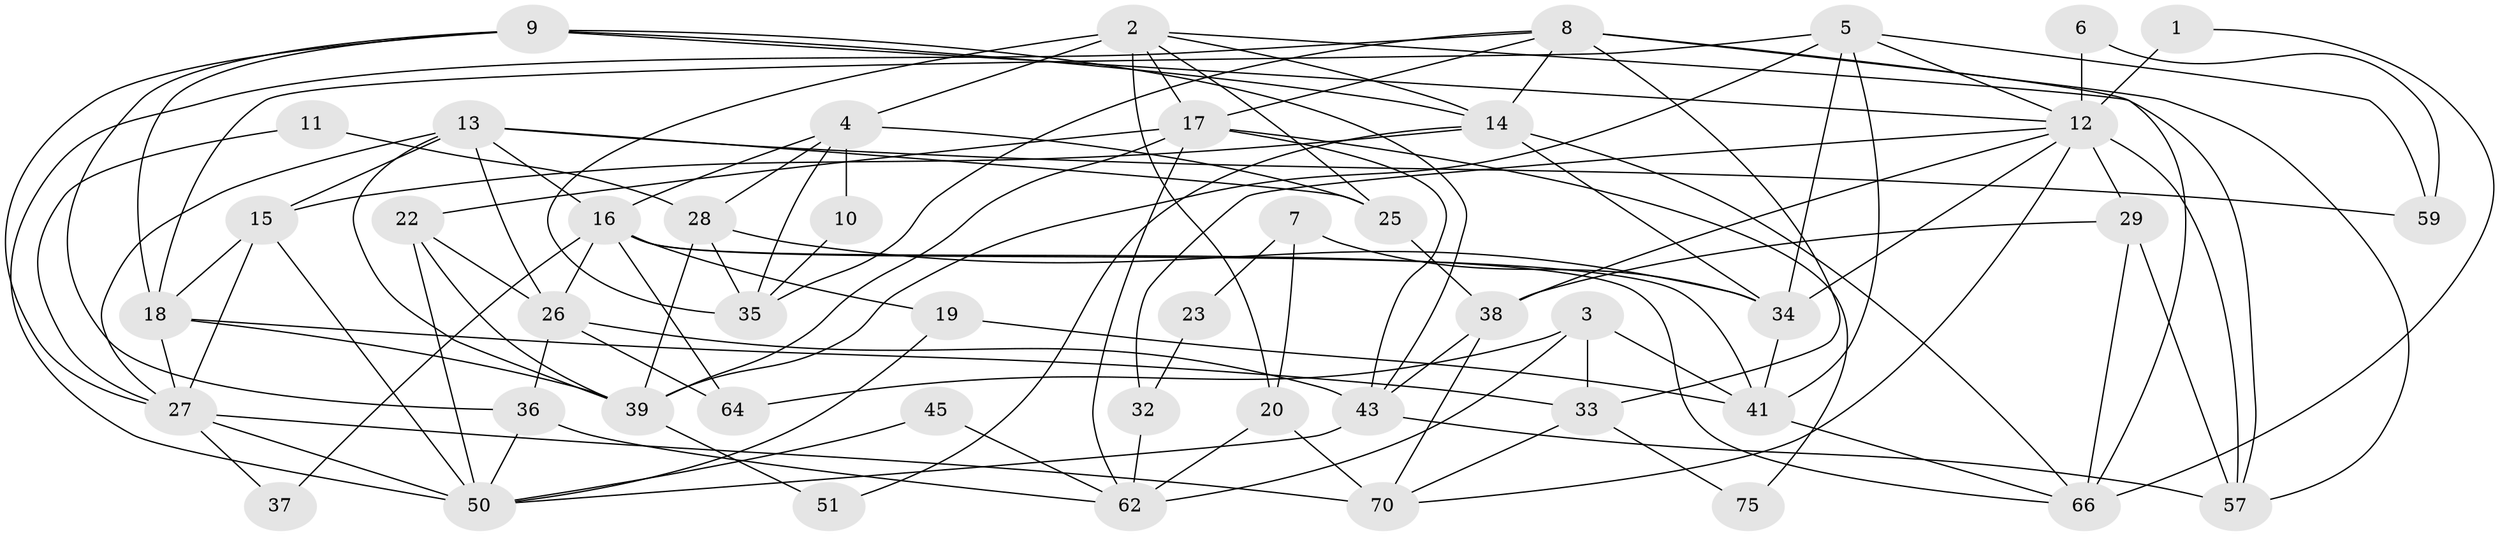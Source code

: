 // original degree distribution, {3: 0.26666666666666666, 2: 0.13333333333333333, 4: 0.25333333333333335, 5: 0.21333333333333335, 9: 0.013333333333333334, 6: 0.10666666666666667, 7: 0.013333333333333334}
// Generated by graph-tools (version 1.1) at 2025/41/03/06/25 10:41:55]
// undirected, 47 vertices, 114 edges
graph export_dot {
graph [start="1"]
  node [color=gray90,style=filled];
  1 [super="+68"];
  2 [super="+74"];
  3 [super="+71"];
  4 [super="+49"];
  5 [super="+31"];
  6;
  7;
  8 [super="+60"];
  9 [super="+52"];
  10;
  11;
  12 [super="+69"];
  13 [super="+30"];
  14 [super="+44"];
  15 [super="+61"];
  16 [super="+58"];
  17 [super="+24"];
  18 [super="+21"];
  19;
  20 [super="+63"];
  22;
  23;
  25 [super="+48"];
  26 [super="+42"];
  27 [super="+72"];
  28 [super="+53"];
  29;
  32;
  33 [super="+73"];
  34 [super="+56"];
  35 [super="+40"];
  36;
  37;
  38 [super="+47"];
  39 [super="+54"];
  41;
  43 [super="+46"];
  45;
  50 [super="+55"];
  51;
  57;
  59;
  62 [super="+65"];
  64;
  66 [super="+67"];
  70;
  75;
  1 -- 12 [weight=3];
  1 -- 66 [weight=2];
  2 -- 14;
  2 -- 57;
  2 -- 17;
  2 -- 35;
  2 -- 4 [weight=2];
  2 -- 20;
  2 -- 25;
  3 -- 41;
  3 -- 64;
  3 -- 33;
  3 -- 62;
  4 -- 16;
  4 -- 35;
  4 -- 25;
  4 -- 10;
  4 -- 28;
  5 -- 12;
  5 -- 18;
  5 -- 41;
  5 -- 59;
  5 -- 34;
  5 -- 39;
  6 -- 12;
  6 -- 59;
  7 -- 20;
  7 -- 23;
  7 -- 34;
  8 -- 33 [weight=2];
  8 -- 57;
  8 -- 14;
  8 -- 50;
  8 -- 35;
  8 -- 17;
  8 -- 66;
  9 -- 27;
  9 -- 14;
  9 -- 18;
  9 -- 36;
  9 -- 43;
  9 -- 12;
  10 -- 35;
  11 -- 27;
  11 -- 28;
  12 -- 70;
  12 -- 32;
  12 -- 34;
  12 -- 38;
  12 -- 57;
  12 -- 29;
  13 -- 25 [weight=2];
  13 -- 59;
  13 -- 27;
  13 -- 26 [weight=2];
  13 -- 39;
  13 -- 16;
  13 -- 15;
  14 -- 15;
  14 -- 51;
  14 -- 34;
  14 -- 66;
  15 -- 50;
  15 -- 27;
  15 -- 18;
  16 -- 66;
  16 -- 19;
  16 -- 26;
  16 -- 64;
  16 -- 37;
  16 -- 41;
  17 -- 75;
  17 -- 62;
  17 -- 22;
  17 -- 39;
  17 -- 43;
  18 -- 39;
  18 -- 33;
  18 -- 27;
  19 -- 41;
  19 -- 50;
  20 -- 70 [weight=2];
  20 -- 62;
  22 -- 50;
  22 -- 26;
  22 -- 39;
  23 -- 32;
  25 -- 38;
  26 -- 36;
  26 -- 64;
  26 -- 43;
  27 -- 37;
  27 -- 70;
  27 -- 50;
  28 -- 34;
  28 -- 35;
  28 -- 39;
  29 -- 57;
  29 -- 38;
  29 -- 66;
  32 -- 62;
  33 -- 75;
  33 -- 70;
  34 -- 41;
  36 -- 62;
  36 -- 50;
  38 -- 70;
  38 -- 43;
  39 -- 51;
  41 -- 66;
  43 -- 50;
  43 -- 57;
  45 -- 62;
  45 -- 50;
}

